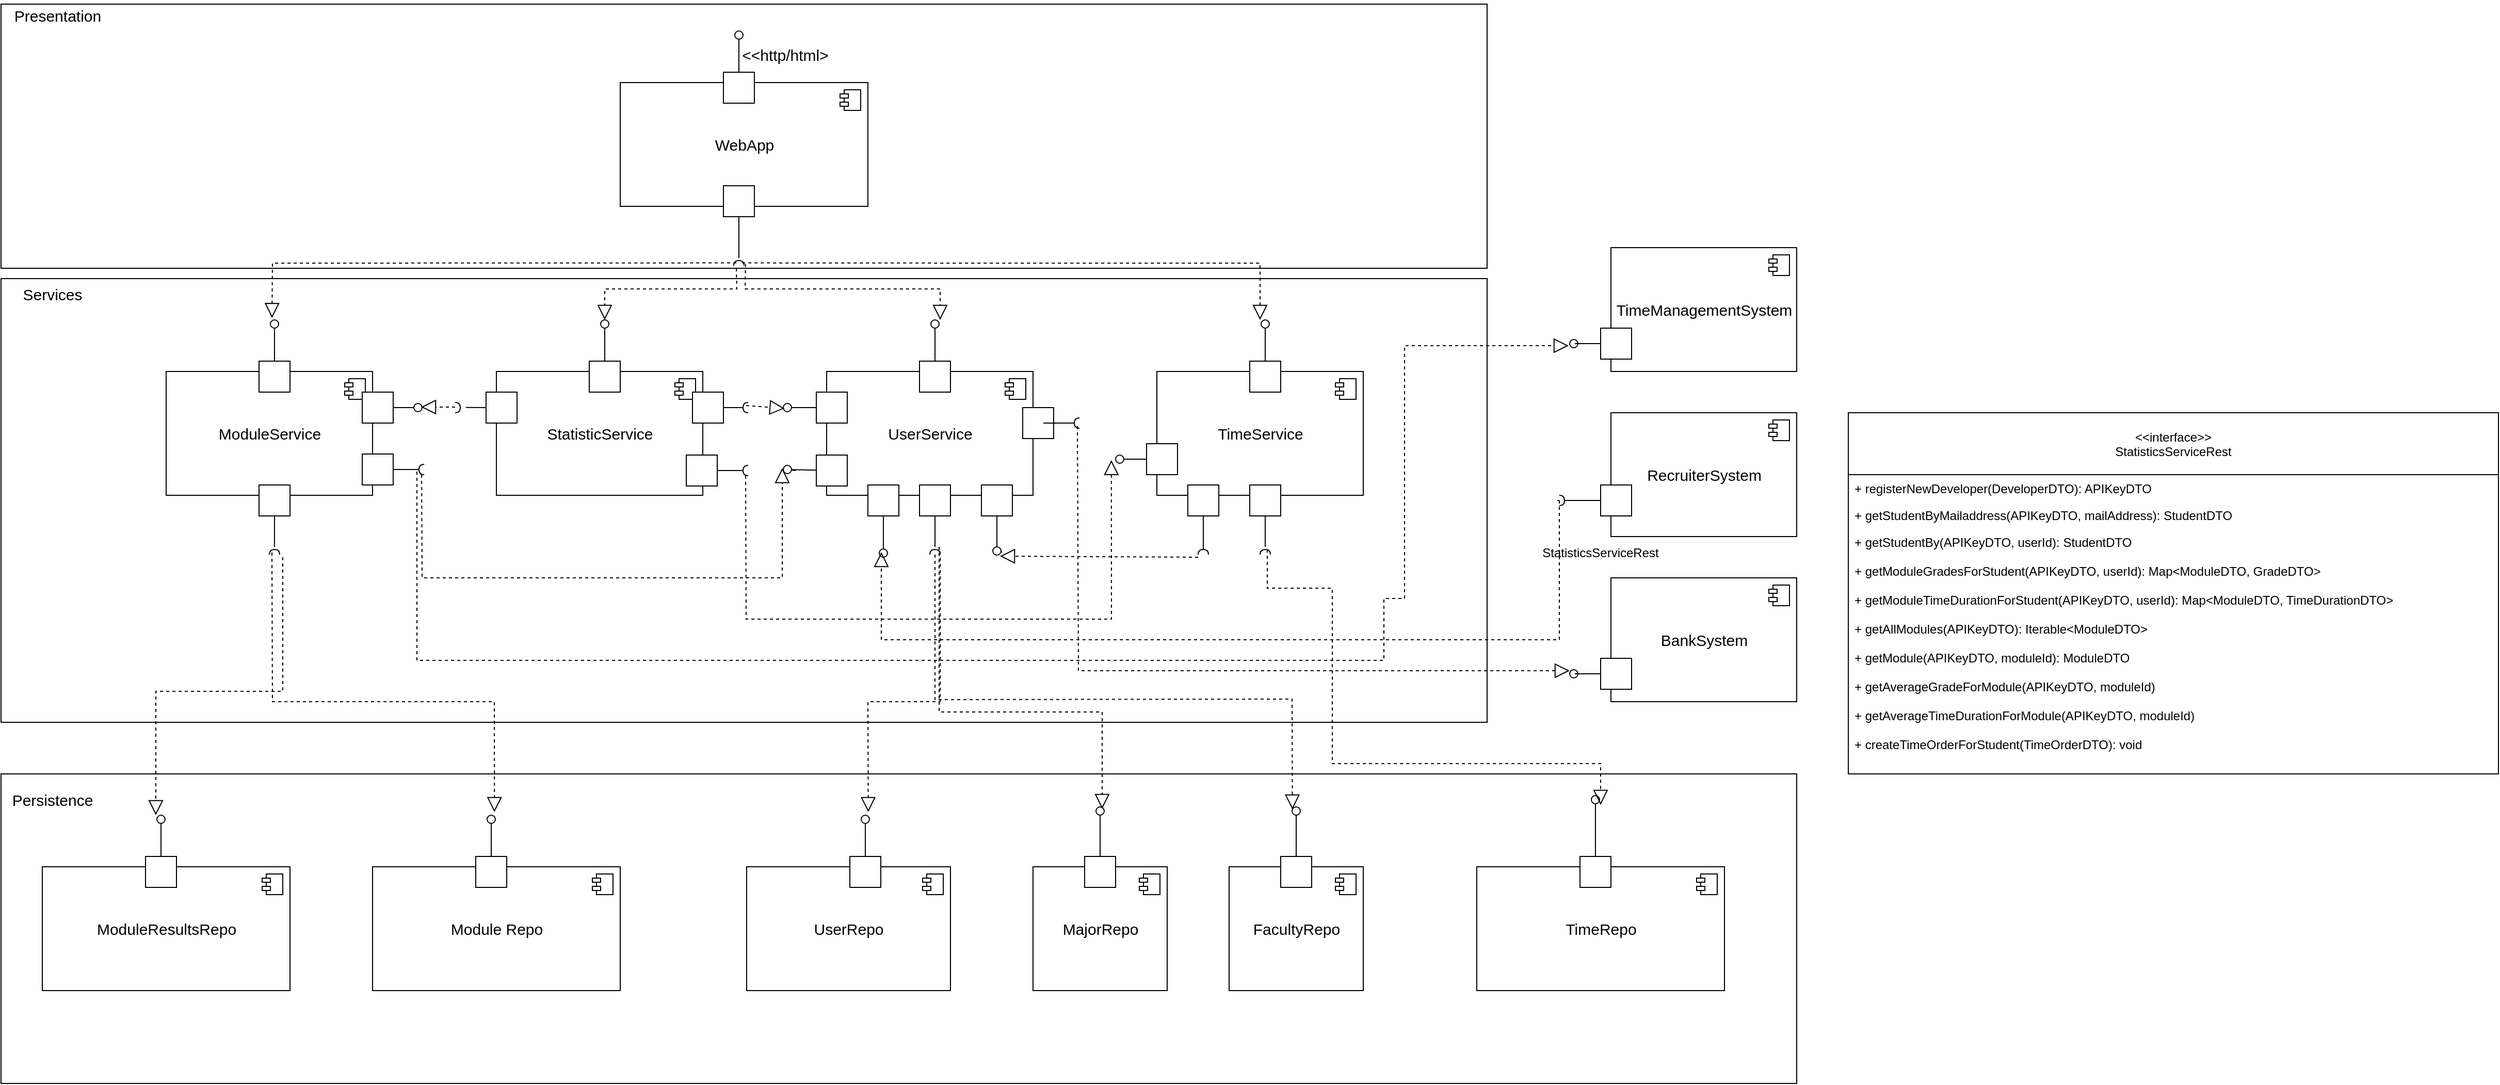<mxfile version="15.8.6" type="device"><diagram name="Page-1" id="5f0bae14-7c28-e335-631c-24af17079c00"><mxGraphModel dx="3162" dy="1159" grid="1" gridSize="10" guides="1" tooltips="1" connect="1" arrows="1" fold="1" page="1" pageScale="1" pageWidth="1100" pageHeight="850" background="none" math="0" shadow="0"><root><mxCell id="0"/><mxCell id="1" parent="0"/><mxCell id="wVrHgyOyHfbjA0cO8fQJ-8" value="" style="rounded=0;whiteSpace=wrap;html=1;" parent="1" vertex="1"><mxGeometry x="-240" y="750" width="1740" height="300" as="geometry"/></mxCell><mxCell id="gnMv4Gwzmjv6AryYcvap-206" value="" style="rounded=0;whiteSpace=wrap;html=1;fontSize=15;" parent="1" vertex="1"><mxGeometry x="-240" y="4" width="1440" height="256" as="geometry"/></mxCell><mxCell id="gnMv4Gwzmjv6AryYcvap-204" value="" style="rounded=0;whiteSpace=wrap;html=1;fontSize=15;" parent="1" vertex="1"><mxGeometry x="-240" y="270" width="1440" height="430" as="geometry"/></mxCell><mxCell id="gnMv4Gwzmjv6AryYcvap-13" value="&lt;font style=&quot;font-size: 15px&quot;&gt;WebApp&lt;/font&gt;" style="html=1;dropTarget=0;" parent="1" vertex="1"><mxGeometry x="360" y="80" width="240" height="120" as="geometry"/></mxCell><mxCell id="gnMv4Gwzmjv6AryYcvap-14" value="" style="shape=module;jettyWidth=8;jettyHeight=4;" parent="gnMv4Gwzmjv6AryYcvap-13" vertex="1"><mxGeometry x="1" width="20" height="20" relative="1" as="geometry"><mxPoint x="-27" y="7" as="offset"/></mxGeometry></mxCell><mxCell id="gnMv4Gwzmjv6AryYcvap-15" value="" style="html=1;rounded=0;fontSize=15;" parent="1" vertex="1"><mxGeometry x="460" y="70" width="30" height="30" as="geometry"/></mxCell><mxCell id="gnMv4Gwzmjv6AryYcvap-16" value="" style="endArrow=none;html=1;rounded=0;align=center;verticalAlign=top;endFill=0;labelBackgroundColor=none;endSize=2;fontSize=15;" parent="1" source="gnMv4Gwzmjv6AryYcvap-15" target="gnMv4Gwzmjv6AryYcvap-17" edge="1"><mxGeometry relative="1" as="geometry"/></mxCell><mxCell id="gnMv4Gwzmjv6AryYcvap-17" value="" style="ellipse;html=1;fontSize=11;align=center;fillColor=none;points=[];aspect=fixed;resizable=0;verticalAlign=bottom;labelPosition=center;verticalLabelPosition=top;flipH=1;" parent="1" vertex="1"><mxGeometry x="471" y="30" width="8" height="8" as="geometry"/></mxCell><mxCell id="gnMv4Gwzmjv6AryYcvap-18" value="" style="html=1;rounded=0;fontSize=15;" parent="1" vertex="1"><mxGeometry x="460" y="180" width="30" height="30" as="geometry"/></mxCell><mxCell id="gnMv4Gwzmjv6AryYcvap-19" value="" style="endArrow=none;html=1;rounded=0;align=center;verticalAlign=top;endFill=0;labelBackgroundColor=none;endSize=2;fontSize=15;" parent="1" source="gnMv4Gwzmjv6AryYcvap-18" edge="1"><mxGeometry relative="1" as="geometry"><mxPoint x="475" y="250" as="targetPoint"/></mxGeometry></mxCell><mxCell id="gnMv4Gwzmjv6AryYcvap-20" value="" style="shape=requiredInterface;html=1;fontSize=11;align=center;fillColor=none;points=[];aspect=fixed;resizable=0;verticalAlign=bottom;labelPosition=center;verticalLabelPosition=top;flipH=1;rotation=90;" parent="1" vertex="1"><mxGeometry x="472.5" y="250" width="5" height="10" as="geometry"/></mxCell><mxCell id="gnMv4Gwzmjv6AryYcvap-21" value="&amp;lt;&amp;lt;http/html&amp;gt;" style="text;html=1;strokeColor=none;fillColor=none;align=center;verticalAlign=middle;whiteSpace=wrap;rounded=0;fontSize=15;" parent="1" vertex="1"><mxGeometry x="490" y="38" width="60" height="30" as="geometry"/></mxCell><mxCell id="gnMv4Gwzmjv6AryYcvap-22" value="ModuleService" style="html=1;dropTarget=0;fontSize=15;" parent="1" vertex="1"><mxGeometry x="-80" y="360" width="200" height="120" as="geometry"/></mxCell><mxCell id="gnMv4Gwzmjv6AryYcvap-23" value="" style="shape=module;jettyWidth=8;jettyHeight=4;fontSize=15;" parent="gnMv4Gwzmjv6AryYcvap-22" vertex="1"><mxGeometry x="1" width="20" height="20" relative="1" as="geometry"><mxPoint x="-27" y="7" as="offset"/></mxGeometry></mxCell><mxCell id="gnMv4Gwzmjv6AryYcvap-30" value="" style="html=1;rounded=0;fontSize=15;" parent="1" vertex="1"><mxGeometry x="10" y="350" width="30" height="30" as="geometry"/></mxCell><mxCell id="gnMv4Gwzmjv6AryYcvap-31" value="" style="endArrow=none;html=1;rounded=0;align=center;verticalAlign=top;endFill=0;labelBackgroundColor=none;endSize=2;fontSize=15;startArrow=none;" parent="1" source="gnMv4Gwzmjv6AryYcvap-32" edge="1"><mxGeometry relative="1" as="geometry"><mxPoint x="25" y="320" as="targetPoint"/></mxGeometry></mxCell><mxCell id="gnMv4Gwzmjv6AryYcvap-32" value="" style="ellipse;html=1;fontSize=11;align=center;fillColor=none;points=[];aspect=fixed;resizable=0;verticalAlign=bottom;labelPosition=center;verticalLabelPosition=top;flipH=1;" parent="1" vertex="1"><mxGeometry x="21" y="310" width="8" height="8" as="geometry"/></mxCell><mxCell id="gnMv4Gwzmjv6AryYcvap-33" value="" style="endArrow=none;html=1;rounded=0;align=center;verticalAlign=top;endFill=0;labelBackgroundColor=none;endSize=2;fontSize=15;" parent="1" source="gnMv4Gwzmjv6AryYcvap-30" target="gnMv4Gwzmjv6AryYcvap-32" edge="1"><mxGeometry relative="1" as="geometry"><mxPoint x="25" y="350" as="sourcePoint"/><mxPoint x="25" y="320" as="targetPoint"/></mxGeometry></mxCell><mxCell id="gnMv4Gwzmjv6AryYcvap-34" value="" style="html=1;rounded=0;fontSize=15;" parent="1" vertex="1"><mxGeometry x="10" y="470" width="30" height="30" as="geometry"/></mxCell><mxCell id="gnMv4Gwzmjv6AryYcvap-35" value="" style="endArrow=none;html=1;rounded=0;align=center;verticalAlign=top;endFill=0;labelBackgroundColor=none;endSize=2;fontSize=15;" parent="1" source="gnMv4Gwzmjv6AryYcvap-34" edge="1"><mxGeometry relative="1" as="geometry"><mxPoint x="25" y="530" as="targetPoint"/></mxGeometry></mxCell><mxCell id="gnMv4Gwzmjv6AryYcvap-36" value="" style="shape=requiredInterface;html=1;fontSize=11;align=center;fillColor=none;points=[];aspect=fixed;resizable=0;verticalAlign=bottom;labelPosition=center;verticalLabelPosition=top;flipH=1;rotation=90;" parent="1" vertex="1"><mxGeometry x="22.5" y="530" width="5" height="10" as="geometry"/></mxCell><mxCell id="gnMv4Gwzmjv6AryYcvap-37" value="StatisticService" style="html=1;dropTarget=0;fontSize=15;" parent="1" vertex="1"><mxGeometry x="240" y="360" width="200" height="120" as="geometry"/></mxCell><mxCell id="gnMv4Gwzmjv6AryYcvap-38" value="" style="shape=module;jettyWidth=8;jettyHeight=4;fontSize=15;" parent="gnMv4Gwzmjv6AryYcvap-37" vertex="1"><mxGeometry x="1" width="20" height="20" relative="1" as="geometry"><mxPoint x="-27" y="7" as="offset"/></mxGeometry></mxCell><mxCell id="gnMv4Gwzmjv6AryYcvap-39" value="" style="html=1;rounded=0;fontSize=15;" parent="1" vertex="1"><mxGeometry x="330" y="350" width="30" height="30" as="geometry"/></mxCell><mxCell id="gnMv4Gwzmjv6AryYcvap-40" value="" style="endArrow=none;html=1;rounded=0;align=center;verticalAlign=top;endFill=0;labelBackgroundColor=none;endSize=2;fontSize=15;startArrow=none;" parent="1" source="gnMv4Gwzmjv6AryYcvap-41" edge="1"><mxGeometry relative="1" as="geometry"><mxPoint x="345" y="320" as="targetPoint"/></mxGeometry></mxCell><mxCell id="gnMv4Gwzmjv6AryYcvap-41" value="" style="ellipse;html=1;fontSize=11;align=center;fillColor=none;points=[];aspect=fixed;resizable=0;verticalAlign=bottom;labelPosition=center;verticalLabelPosition=top;flipH=1;" parent="1" vertex="1"><mxGeometry x="341" y="310" width="8" height="8" as="geometry"/></mxCell><mxCell id="gnMv4Gwzmjv6AryYcvap-42" value="" style="endArrow=none;html=1;rounded=0;align=center;verticalAlign=top;endFill=0;labelBackgroundColor=none;endSize=2;fontSize=15;" parent="1" source="gnMv4Gwzmjv6AryYcvap-39" target="gnMv4Gwzmjv6AryYcvap-41" edge="1"><mxGeometry relative="1" as="geometry"><mxPoint x="345" y="350" as="sourcePoint"/><mxPoint x="345" y="320" as="targetPoint"/></mxGeometry></mxCell><mxCell id="gnMv4Gwzmjv6AryYcvap-46" value="UserService" style="html=1;dropTarget=0;fontSize=15;" parent="1" vertex="1"><mxGeometry x="560" y="360" width="200" height="120" as="geometry"/></mxCell><mxCell id="gnMv4Gwzmjv6AryYcvap-47" value="" style="shape=module;jettyWidth=8;jettyHeight=4;fontSize=15;" parent="gnMv4Gwzmjv6AryYcvap-46" vertex="1"><mxGeometry x="1" width="20" height="20" relative="1" as="geometry"><mxPoint x="-27" y="7" as="offset"/></mxGeometry></mxCell><mxCell id="gnMv4Gwzmjv6AryYcvap-48" value="" style="html=1;rounded=0;fontSize=15;" parent="1" vertex="1"><mxGeometry x="650" y="350" width="30" height="30" as="geometry"/></mxCell><mxCell id="gnMv4Gwzmjv6AryYcvap-49" value="" style="endArrow=none;html=1;rounded=0;align=center;verticalAlign=top;endFill=0;labelBackgroundColor=none;endSize=2;fontSize=15;startArrow=none;" parent="1" source="gnMv4Gwzmjv6AryYcvap-50" edge="1"><mxGeometry relative="1" as="geometry"><mxPoint x="665" y="320" as="targetPoint"/></mxGeometry></mxCell><mxCell id="gnMv4Gwzmjv6AryYcvap-50" value="" style="ellipse;html=1;fontSize=11;align=center;fillColor=none;points=[];aspect=fixed;resizable=0;verticalAlign=bottom;labelPosition=center;verticalLabelPosition=top;flipH=1;" parent="1" vertex="1"><mxGeometry x="661" y="310" width="8" height="8" as="geometry"/></mxCell><mxCell id="gnMv4Gwzmjv6AryYcvap-51" value="" style="endArrow=none;html=1;rounded=0;align=center;verticalAlign=top;endFill=0;labelBackgroundColor=none;endSize=2;fontSize=15;" parent="1" source="gnMv4Gwzmjv6AryYcvap-48" target="gnMv4Gwzmjv6AryYcvap-50" edge="1"><mxGeometry relative="1" as="geometry"><mxPoint x="665" y="350" as="sourcePoint"/><mxPoint x="665" y="320" as="targetPoint"/></mxGeometry></mxCell><mxCell id="gnMv4Gwzmjv6AryYcvap-52" value="" style="html=1;rounded=0;fontSize=15;" parent="1" vertex="1"><mxGeometry x="650" y="470" width="30" height="30" as="geometry"/></mxCell><mxCell id="gnMv4Gwzmjv6AryYcvap-53" value="" style="endArrow=none;html=1;rounded=0;align=center;verticalAlign=top;endFill=0;labelBackgroundColor=none;endSize=2;fontSize=15;" parent="1" source="gnMv4Gwzmjv6AryYcvap-52" edge="1"><mxGeometry relative="1" as="geometry"><mxPoint x="665" y="530" as="targetPoint"/></mxGeometry></mxCell><mxCell id="gnMv4Gwzmjv6AryYcvap-54" value="" style="shape=requiredInterface;html=1;fontSize=11;align=center;fillColor=none;points=[];aspect=fixed;resizable=0;verticalAlign=bottom;labelPosition=center;verticalLabelPosition=top;flipH=1;rotation=90;" parent="1" vertex="1"><mxGeometry x="662.5" y="530" width="5" height="10" as="geometry"/></mxCell><mxCell id="gnMv4Gwzmjv6AryYcvap-55" value="TimeService" style="html=1;dropTarget=0;fontSize=15;" parent="1" vertex="1"><mxGeometry x="880" y="360" width="200" height="120" as="geometry"/></mxCell><mxCell id="gnMv4Gwzmjv6AryYcvap-56" value="" style="shape=module;jettyWidth=8;jettyHeight=4;fontSize=15;" parent="gnMv4Gwzmjv6AryYcvap-55" vertex="1"><mxGeometry x="1" width="20" height="20" relative="1" as="geometry"><mxPoint x="-27" y="7" as="offset"/></mxGeometry></mxCell><mxCell id="gnMv4Gwzmjv6AryYcvap-57" value="" style="html=1;rounded=0;fontSize=15;" parent="1" vertex="1"><mxGeometry x="970" y="350" width="30" height="30" as="geometry"/></mxCell><mxCell id="gnMv4Gwzmjv6AryYcvap-58" value="" style="endArrow=none;html=1;rounded=0;align=center;verticalAlign=top;endFill=0;labelBackgroundColor=none;endSize=2;fontSize=15;startArrow=none;" parent="1" source="gnMv4Gwzmjv6AryYcvap-59" edge="1"><mxGeometry relative="1" as="geometry"><mxPoint x="985" y="320" as="targetPoint"/></mxGeometry></mxCell><mxCell id="gnMv4Gwzmjv6AryYcvap-59" value="" style="ellipse;html=1;fontSize=11;align=center;fillColor=none;points=[];aspect=fixed;resizable=0;verticalAlign=bottom;labelPosition=center;verticalLabelPosition=top;flipH=1;" parent="1" vertex="1"><mxGeometry x="981" y="310" width="8" height="8" as="geometry"/></mxCell><mxCell id="gnMv4Gwzmjv6AryYcvap-60" value="" style="endArrow=none;html=1;rounded=0;align=center;verticalAlign=top;endFill=0;labelBackgroundColor=none;endSize=2;fontSize=15;" parent="1" source="gnMv4Gwzmjv6AryYcvap-57" target="gnMv4Gwzmjv6AryYcvap-59" edge="1"><mxGeometry relative="1" as="geometry"><mxPoint x="985" y="350" as="sourcePoint"/><mxPoint x="985" y="320" as="targetPoint"/></mxGeometry></mxCell><mxCell id="gnMv4Gwzmjv6AryYcvap-61" value="" style="html=1;rounded=0;fontSize=15;" parent="1" vertex="1"><mxGeometry x="970" y="470" width="30" height="30" as="geometry"/></mxCell><mxCell id="gnMv4Gwzmjv6AryYcvap-62" value="" style="endArrow=none;html=1;rounded=0;align=center;verticalAlign=top;endFill=0;labelBackgroundColor=none;endSize=2;fontSize=15;" parent="1" source="gnMv4Gwzmjv6AryYcvap-61" edge="1"><mxGeometry relative="1" as="geometry"><mxPoint x="985" y="530" as="targetPoint"/></mxGeometry></mxCell><mxCell id="gnMv4Gwzmjv6AryYcvap-63" value="" style="shape=requiredInterface;html=1;fontSize=11;align=center;fillColor=none;points=[];aspect=fixed;resizable=0;verticalAlign=bottom;labelPosition=center;verticalLabelPosition=top;flipH=1;rotation=90;" parent="1" vertex="1"><mxGeometry x="982.5" y="530" width="5" height="10" as="geometry"/></mxCell><mxCell id="gnMv4Gwzmjv6AryYcvap-64" value="" style="html=1;rounded=0;fontSize=15;" parent="1" vertex="1"><mxGeometry x="110" y="380" width="30" height="30" as="geometry"/></mxCell><mxCell id="gnMv4Gwzmjv6AryYcvap-65" value="" style="endArrow=none;html=1;rounded=0;align=center;verticalAlign=top;endFill=0;labelBackgroundColor=none;endSize=2;fontSize=15;startArrow=none;" parent="1" source="gnMv4Gwzmjv6AryYcvap-91" edge="1"><mxGeometry relative="1" as="geometry"><mxPoint x="160" y="395.933" as="targetPoint"/></mxGeometry></mxCell><mxCell id="gnMv4Gwzmjv6AryYcvap-70" value="" style="html=1;rounded=0;fontSize=15;" parent="1" vertex="1"><mxGeometry x="230" y="380" width="30" height="30" as="geometry"/></mxCell><mxCell id="gnMv4Gwzmjv6AryYcvap-71" value="" style="endArrow=none;html=1;rounded=0;align=center;verticalAlign=top;endFill=0;labelBackgroundColor=none;endSize=2;fontSize=15;entryX=-0.293;entryY=0.613;entryDx=0;entryDy=0;entryPerimeter=0;" parent="1" source="gnMv4Gwzmjv6AryYcvap-70" edge="1"><mxGeometry relative="1" as="geometry"><mxPoint x="210.344" y="394.904" as="targetPoint"/></mxGeometry></mxCell><mxCell id="gnMv4Gwzmjv6AryYcvap-78" value="" style="html=1;rounded=0;fontSize=15;" parent="1" vertex="1"><mxGeometry x="550" y="380" width="30" height="30" as="geometry"/></mxCell><mxCell id="gnMv4Gwzmjv6AryYcvap-79" value="" style="endArrow=none;html=1;rounded=0;align=center;verticalAlign=top;endFill=0;labelBackgroundColor=none;endSize=2;fontSize=15;exitX=0;exitY=0.5;exitDx=0;exitDy=0;" parent="1" source="gnMv4Gwzmjv6AryYcvap-78" target="gnMv4Gwzmjv6AryYcvap-80" edge="1"><mxGeometry relative="1" as="geometry"><mxPoint x="540" y="396" as="sourcePoint"/></mxGeometry></mxCell><mxCell id="gnMv4Gwzmjv6AryYcvap-80" value="" style="ellipse;html=1;fontSize=11;align=center;fillColor=none;points=[];aspect=fixed;resizable=0;verticalAlign=bottom;labelPosition=center;verticalLabelPosition=top;flipH=1;" parent="1" vertex="1"><mxGeometry x="518" y="391" width="8" height="8" as="geometry"/></mxCell><mxCell id="gnMv4Gwzmjv6AryYcvap-92" value="" style="shape=requiredInterface;html=1;fontSize=11;align=center;fillColor=none;points=[];aspect=fixed;resizable=0;verticalAlign=bottom;labelPosition=center;verticalLabelPosition=top;flipH=1;rotation=-180;" parent="1" vertex="1"><mxGeometry x="200" y="390" width="5" height="10" as="geometry"/></mxCell><mxCell id="gnMv4Gwzmjv6AryYcvap-91" value="" style="ellipse;html=1;fontSize=11;align=center;fillColor=none;points=[];aspect=fixed;resizable=0;verticalAlign=bottom;labelPosition=center;verticalLabelPosition=top;flipH=1;" parent="1" vertex="1"><mxGeometry x="160" y="391" width="8" height="8" as="geometry"/></mxCell><mxCell id="gnMv4Gwzmjv6AryYcvap-94" value="" style="endArrow=none;html=1;rounded=0;align=center;verticalAlign=top;endFill=0;labelBackgroundColor=none;endSize=2;fontSize=15;" parent="1" source="gnMv4Gwzmjv6AryYcvap-64" target="gnMv4Gwzmjv6AryYcvap-91" edge="1"><mxGeometry relative="1" as="geometry"><mxPoint x="140" y="395.4" as="sourcePoint"/><mxPoint x="160" y="395.933" as="targetPoint"/></mxGeometry></mxCell><mxCell id="gnMv4Gwzmjv6AryYcvap-95" value="" style="html=1;rounded=0;fontSize=15;" parent="1" vertex="1"><mxGeometry x="430" y="380" width="30" height="30" as="geometry"/></mxCell><mxCell id="gnMv4Gwzmjv6AryYcvap-96" value="" style="endArrow=none;html=1;rounded=0;align=center;verticalAlign=top;endFill=0;labelBackgroundColor=none;endSize=2;fontSize=15;" parent="1" source="gnMv4Gwzmjv6AryYcvap-95" target="gnMv4Gwzmjv6AryYcvap-97" edge="1"><mxGeometry relative="1" as="geometry"/></mxCell><mxCell id="gnMv4Gwzmjv6AryYcvap-97" value="" style="shape=requiredInterface;html=1;fontSize=11;align=center;fillColor=none;points=[];aspect=fixed;resizable=0;verticalAlign=bottom;labelPosition=center;verticalLabelPosition=top;flipH=1;" parent="1" vertex="1"><mxGeometry x="479" y="390" width="5" height="10" as="geometry"/></mxCell><mxCell id="gnMv4Gwzmjv6AryYcvap-99" value="" style="html=1;rounded=0;fontSize=15;" parent="1" vertex="1"><mxGeometry x="870" y="430" width="30" height="30" as="geometry"/></mxCell><mxCell id="gnMv4Gwzmjv6AryYcvap-100" value="" style="endArrow=none;html=1;rounded=0;align=center;verticalAlign=top;endFill=0;labelBackgroundColor=none;endSize=2;fontSize=15;" parent="1" source="gnMv4Gwzmjv6AryYcvap-99" target="gnMv4Gwzmjv6AryYcvap-101" edge="1"><mxGeometry relative="1" as="geometry"/></mxCell><mxCell id="gnMv4Gwzmjv6AryYcvap-101" value="" style="ellipse;html=1;fontSize=11;align=center;fillColor=none;points=[];aspect=fixed;resizable=0;verticalAlign=bottom;labelPosition=center;verticalLabelPosition=top;flipH=1;" parent="1" vertex="1"><mxGeometry x="840" y="441" width="8" height="8" as="geometry"/></mxCell><mxCell id="gnMv4Gwzmjv6AryYcvap-102" value="" style="html=1;rounded=0;fontSize=15;" parent="1" vertex="1"><mxGeometry x="424" y="441" width="30" height="30" as="geometry"/></mxCell><mxCell id="gnMv4Gwzmjv6AryYcvap-103" value="" style="endArrow=none;html=1;rounded=0;align=center;verticalAlign=top;endFill=0;labelBackgroundColor=none;endSize=2;fontSize=15;" parent="1" source="gnMv4Gwzmjv6AryYcvap-102" target="gnMv4Gwzmjv6AryYcvap-104" edge="1"><mxGeometry relative="1" as="geometry"/></mxCell><mxCell id="gnMv4Gwzmjv6AryYcvap-104" value="" style="shape=requiredInterface;html=1;fontSize=11;align=center;fillColor=none;points=[];aspect=fixed;resizable=0;verticalAlign=bottom;labelPosition=center;verticalLabelPosition=top;flipH=1;" parent="1" vertex="1"><mxGeometry x="479" y="451" width="5" height="10" as="geometry"/></mxCell><mxCell id="gnMv4Gwzmjv6AryYcvap-105" value="" style="endArrow=block;dashed=1;endFill=0;endSize=12;html=1;rounded=0;exitX=0.542;exitY=0.744;exitDx=0;exitDy=0;exitPerimeter=0;entryX=0.805;entryY=-0.234;entryDx=0;entryDy=0;entryPerimeter=0;" parent="1" source="gnMv4Gwzmjv6AryYcvap-20" target="gnMv4Gwzmjv6AryYcvap-32" edge="1"><mxGeometry width="160" relative="1" as="geometry"><mxPoint x="297" y="148" as="sourcePoint"/><mxPoint x="20" y="260" as="targetPoint"/><Array as="points"><mxPoint x="23" y="255"/></Array></mxGeometry></mxCell><mxCell id="gnMv4Gwzmjv6AryYcvap-106" value="" style="endArrow=block;dashed=1;endFill=0;endSize=12;html=1;rounded=0;entryX=0.5;entryY=0;entryDx=0;entryDy=0;entryPerimeter=0;" parent="1" target="gnMv4Gwzmjv6AryYcvap-41" edge="1"><mxGeometry width="160" relative="1" as="geometry"><mxPoint x="472.5" y="260" as="sourcePoint"/><mxPoint x="342.5" y="300" as="targetPoint"/><Array as="points"><mxPoint x="473" y="280"/><mxPoint x="410" y="280"/><mxPoint x="345" y="280"/></Array></mxGeometry></mxCell><mxCell id="gnMv4Gwzmjv6AryYcvap-107" value="" style="endArrow=block;dashed=1;endFill=0;endSize=12;html=1;rounded=0;exitX=0.319;exitY=-0.145;exitDx=0;exitDy=0;exitPerimeter=0;" parent="1" source="gnMv4Gwzmjv6AryYcvap-20" edge="1"><mxGeometry width="160" relative="1" as="geometry"><mxPoint x="480" y="280" as="sourcePoint"/><mxPoint x="670" y="310" as="targetPoint"/><Array as="points"><mxPoint x="481" y="280"/><mxPoint x="510" y="280"/><mxPoint x="590" y="280"/><mxPoint x="670" y="280"/></Array></mxGeometry></mxCell><mxCell id="gnMv4Gwzmjv6AryYcvap-108" value="" style="endArrow=block;dashed=1;endFill=0;endSize=12;html=1;rounded=0;exitX=0.542;exitY=0.188;exitDx=0;exitDy=0;exitPerimeter=0;" parent="1" source="gnMv4Gwzmjv6AryYcvap-20" edge="1"><mxGeometry width="160" relative="1" as="geometry"><mxPoint x="327" y="178" as="sourcePoint"/><mxPoint x="980" y="310" as="targetPoint"/><Array as="points"><mxPoint x="740" y="255"/><mxPoint x="980" y="255"/></Array></mxGeometry></mxCell><mxCell id="gnMv4Gwzmjv6AryYcvap-109" value="" style="endArrow=block;dashed=1;endFill=0;endSize=12;html=1;rounded=0;" parent="1" edge="1"><mxGeometry width="160" relative="1" as="geometry"><mxPoint x="200" y="394.5" as="sourcePoint"/><mxPoint x="167" y="394.5" as="targetPoint"/></mxGeometry></mxCell><mxCell id="gnMv4Gwzmjv6AryYcvap-110" value="" style="endArrow=block;dashed=1;endFill=0;endSize=12;html=1;rounded=0;entryX=0.846;entryY=0.613;entryDx=0;entryDy=0;entryPerimeter=0;" parent="1" target="gnMv4Gwzmjv6AryYcvap-80" edge="1"><mxGeometry width="160" relative="1" as="geometry"><mxPoint x="482" y="393" as="sourcePoint"/><mxPoint x="181.998" y="284" as="targetPoint"/></mxGeometry></mxCell><mxCell id="gnMv4Gwzmjv6AryYcvap-111" value="" style="endArrow=block;dashed=1;endFill=0;endSize=12;html=1;rounded=0;entryX=1.513;entryY=0.613;entryDx=0;entryDy=0;entryPerimeter=0;" parent="1" source="gnMv4Gwzmjv6AryYcvap-104" target="gnMv4Gwzmjv6AryYcvap-101" edge="1"><mxGeometry width="160" relative="1" as="geometry"><mxPoint x="357" y="208" as="sourcePoint"/><mxPoint x="191.998" y="294" as="targetPoint"/><Array as="points"><mxPoint x="482" y="600"/><mxPoint x="836" y="600"/></Array></mxGeometry></mxCell><mxCell id="gnMv4Gwzmjv6AryYcvap-112" value="" style="html=1;rounded=0;fontSize=15;" parent="1" vertex="1"><mxGeometry x="910" y="470" width="30" height="30" as="geometry"/></mxCell><mxCell id="gnMv4Gwzmjv6AryYcvap-113" value="" style="endArrow=none;html=1;rounded=0;align=center;verticalAlign=top;endFill=0;labelBackgroundColor=none;endSize=2;fontSize=15;startArrow=none;" parent="1" source="mLRnBLy8HA9sqgfixs49-3" edge="1"><mxGeometry relative="1" as="geometry"><mxPoint x="925" y="530" as="targetPoint"/></mxGeometry></mxCell><mxCell id="gnMv4Gwzmjv6AryYcvap-119" value="" style="html=1;rounded=0;fontSize=15;" parent="1" vertex="1"><mxGeometry x="710" y="470" width="30" height="30" as="geometry"/></mxCell><mxCell id="gnMv4Gwzmjv6AryYcvap-120" value="" style="endArrow=none;html=1;rounded=0;align=center;verticalAlign=top;endFill=0;labelBackgroundColor=none;endSize=2;fontSize=15;" parent="1" source="gnMv4Gwzmjv6AryYcvap-119" edge="1"><mxGeometry relative="1" as="geometry"><mxPoint x="725" y="530" as="targetPoint"/></mxGeometry></mxCell><mxCell id="gnMv4Gwzmjv6AryYcvap-122" value="" style="endArrow=block;dashed=1;endFill=0;endSize=12;html=1;rounded=0;startArrow=none;entryX=0.125;entryY=1.125;entryDx=0;entryDy=0;entryPerimeter=0;" parent="1" target="mLRnBLy8HA9sqgfixs49-6" edge="1"><mxGeometry width="160" relative="1" as="geometry"><mxPoint x="920" y="540" as="sourcePoint"/><mxPoint x="770" y="600" as="targetPoint"/></mxGeometry></mxCell><mxCell id="gnMv4Gwzmjv6AryYcvap-123" value="" style="html=1;rounded=0;fontSize=15;" parent="1" vertex="1"><mxGeometry x="550" y="441" width="30" height="30" as="geometry"/></mxCell><mxCell id="gnMv4Gwzmjv6AryYcvap-124" value="" style="endArrow=none;html=1;rounded=0;align=center;verticalAlign=top;endFill=0;labelBackgroundColor=none;endSize=2;fontSize=15;startArrow=none;" parent="1" source="gnMv4Gwzmjv6AryYcvap-125" edge="1"><mxGeometry relative="1" as="geometry"><mxPoint x="530" y="456" as="targetPoint"/></mxGeometry></mxCell><mxCell id="gnMv4Gwzmjv6AryYcvap-125" value="" style="ellipse;html=1;fontSize=11;align=center;fillColor=none;points=[];aspect=fixed;resizable=0;verticalAlign=bottom;labelPosition=center;verticalLabelPosition=top;flipH=1;" parent="1" vertex="1"><mxGeometry x="518" y="451" width="8" height="8" as="geometry"/></mxCell><mxCell id="gnMv4Gwzmjv6AryYcvap-126" value="" style="endArrow=none;html=1;rounded=0;align=center;verticalAlign=top;endFill=0;labelBackgroundColor=none;endSize=2;fontSize=15;" parent="1" source="gnMv4Gwzmjv6AryYcvap-123" target="gnMv4Gwzmjv6AryYcvap-125" edge="1"><mxGeometry relative="1" as="geometry"><mxPoint x="550" y="456" as="sourcePoint"/><mxPoint x="530" y="456" as="targetPoint"/></mxGeometry></mxCell><mxCell id="gnMv4Gwzmjv6AryYcvap-127" value="" style="html=1;rounded=0;fontSize=15;" parent="1" vertex="1"><mxGeometry x="110" y="440" width="30" height="30" as="geometry"/></mxCell><mxCell id="gnMv4Gwzmjv6AryYcvap-128" value="" style="endArrow=none;html=1;rounded=0;align=center;verticalAlign=top;endFill=0;labelBackgroundColor=none;endSize=2;fontSize=15;" parent="1" source="gnMv4Gwzmjv6AryYcvap-127" target="gnMv4Gwzmjv6AryYcvap-129" edge="1"><mxGeometry relative="1" as="geometry"/></mxCell><mxCell id="gnMv4Gwzmjv6AryYcvap-129" value="" style="shape=requiredInterface;html=1;fontSize=11;align=center;fillColor=none;points=[];aspect=fixed;resizable=0;verticalAlign=bottom;labelPosition=center;verticalLabelPosition=top;flipH=1;" parent="1" vertex="1"><mxGeometry x="165" y="450" width="5" height="10" as="geometry"/></mxCell><mxCell id="gnMv4Gwzmjv6AryYcvap-130" value="" style="endArrow=block;dashed=1;endFill=0;endSize=12;html=1;rounded=0;entryX=1.124;entryY=0.335;entryDx=0;entryDy=0;entryPerimeter=0;" parent="1" source="gnMv4Gwzmjv6AryYcvap-129" target="gnMv4Gwzmjv6AryYcvap-125" edge="1"><mxGeometry width="160" relative="1" as="geometry"><mxPoint x="387" y="238" as="sourcePoint"/><mxPoint x="221.998" y="324" as="targetPoint"/><Array as="points"><mxPoint x="168" y="560"/><mxPoint x="517" y="560"/></Array></mxGeometry></mxCell><mxCell id="gnMv4Gwzmjv6AryYcvap-131" value="TimeManagementSystem" style="html=1;dropTarget=0;fontSize=15;" parent="1" vertex="1"><mxGeometry x="1320" y="240" width="180" height="120" as="geometry"/></mxCell><mxCell id="gnMv4Gwzmjv6AryYcvap-132" value="" style="shape=module;jettyWidth=8;jettyHeight=4;fontSize=15;" parent="gnMv4Gwzmjv6AryYcvap-131" vertex="1"><mxGeometry x="1" width="20" height="20" relative="1" as="geometry"><mxPoint x="-27" y="7" as="offset"/></mxGeometry></mxCell><mxCell id="gnMv4Gwzmjv6AryYcvap-133" value="RecruiterSystem" style="html=1;dropTarget=0;fontSize=15;" parent="1" vertex="1"><mxGeometry x="1320" y="400" width="180" height="120" as="geometry"/></mxCell><mxCell id="gnMv4Gwzmjv6AryYcvap-134" value="" style="shape=module;jettyWidth=8;jettyHeight=4;fontSize=15;" parent="gnMv4Gwzmjv6AryYcvap-133" vertex="1"><mxGeometry x="1" width="20" height="20" relative="1" as="geometry"><mxPoint x="-27" y="7" as="offset"/></mxGeometry></mxCell><mxCell id="gnMv4Gwzmjv6AryYcvap-137" value="" style="html=1;rounded=0;fontSize=15;" parent="1" vertex="1"><mxGeometry x="1310" y="318" width="30" height="30" as="geometry"/></mxCell><mxCell id="gnMv4Gwzmjv6AryYcvap-138" value="" style="endArrow=none;html=1;rounded=0;align=center;verticalAlign=top;endFill=0;labelBackgroundColor=none;endSize=2;fontSize=15;startArrow=none;" parent="1" edge="1"><mxGeometry relative="1" as="geometry"><mxPoint x="1280" y="333" as="targetPoint"/><mxPoint x="1280" y="333" as="sourcePoint"/></mxGeometry></mxCell><mxCell id="gnMv4Gwzmjv6AryYcvap-140" value="" style="endArrow=none;html=1;rounded=0;align=center;verticalAlign=top;endFill=0;labelBackgroundColor=none;endSize=2;fontSize=15;startArrow=none;" parent="1" source="gnMv4Gwzmjv6AryYcvap-114" edge="1"><mxGeometry relative="1" as="geometry"><mxPoint x="1310" y="333" as="sourcePoint"/><mxPoint x="1285" y="333" as="targetPoint"/></mxGeometry></mxCell><mxCell id="gnMv4Gwzmjv6AryYcvap-144" value="BankSystem" style="html=1;dropTarget=0;fontSize=15;" parent="1" vertex="1"><mxGeometry x="1320" y="560" width="180" height="120" as="geometry"/></mxCell><mxCell id="gnMv4Gwzmjv6AryYcvap-145" value="" style="shape=module;jettyWidth=8;jettyHeight=4;fontSize=15;" parent="gnMv4Gwzmjv6AryYcvap-144" vertex="1"><mxGeometry x="1" width="20" height="20" relative="1" as="geometry"><mxPoint x="-27" y="7" as="offset"/></mxGeometry></mxCell><mxCell id="gnMv4Gwzmjv6AryYcvap-146" value="" style="html=1;rounded=0;fontSize=15;" parent="1" vertex="1"><mxGeometry x="1310" y="638" width="30" height="30" as="geometry"/></mxCell><mxCell id="gnMv4Gwzmjv6AryYcvap-150" value="" style="html=1;rounded=0;fontSize=15;" parent="1" vertex="1"><mxGeometry x="1310" y="470" width="30" height="30" as="geometry"/></mxCell><mxCell id="gnMv4Gwzmjv6AryYcvap-151" value="" style="endArrow=none;html=1;rounded=0;align=center;verticalAlign=top;endFill=0;labelBackgroundColor=none;endSize=2;fontSize=15;startArrow=none;" parent="1" edge="1"><mxGeometry relative="1" as="geometry"><mxPoint x="1270" y="485" as="targetPoint"/><mxPoint x="1268" y="485" as="sourcePoint"/></mxGeometry></mxCell><mxCell id="gnMv4Gwzmjv6AryYcvap-153" value="" style="endArrow=none;html=1;rounded=0;align=center;verticalAlign=top;endFill=0;labelBackgroundColor=none;endSize=2;fontSize=15;startArrow=none;" parent="1" source="gnMv4Gwzmjv6AryYcvap-174" edge="1"><mxGeometry relative="1" as="geometry"><mxPoint x="1310" y="485" as="sourcePoint"/><mxPoint x="1280" y="485" as="targetPoint"/></mxGeometry></mxCell><mxCell id="gnMv4Gwzmjv6AryYcvap-160" value="" style="endArrow=block;dashed=1;endFill=0;endSize=12;html=1;rounded=0;startArrow=none;entryX=1.125;entryY=0.75;entryDx=0;entryDy=0;entryPerimeter=0;exitX=1.4;exitY=0.7;exitDx=0;exitDy=0;exitPerimeter=0;" parent="1" source="gnMv4Gwzmjv6AryYcvap-129" target="gnMv4Gwzmjv6AryYcvap-114" edge="1"><mxGeometry width="160" relative="1" as="geometry"><mxPoint x="1279.5" y="330" as="sourcePoint"/><mxPoint x="1280" y="370" as="targetPoint"/><Array as="points"><mxPoint x="163" y="640"/><mxPoint x="550" y="640"/><mxPoint x="1100" y="640"/><mxPoint x="1100" y="580"/><mxPoint x="1120" y="580"/><mxPoint x="1120" y="335"/></Array></mxGeometry></mxCell><mxCell id="gnMv4Gwzmjv6AryYcvap-161" value="" style="html=1;rounded=0;fontSize=15;" parent="1" vertex="1"><mxGeometry x="750" y="395" width="30" height="30" as="geometry"/></mxCell><mxCell id="gnMv4Gwzmjv6AryYcvap-164" value="" style="endArrow=block;dashed=1;endFill=0;endSize=12;html=1;rounded=0;exitX=0.4;exitY=0.8;exitDx=0;exitDy=0;exitPerimeter=0;entryX=1;entryY=0.125;entryDx=0;entryDy=0;entryPerimeter=0;" parent="1" source="mLRnBLy8HA9sqgfixs49-19" target="mLRnBLy8HA9sqgfixs49-13" edge="1"><mxGeometry width="160" relative="1" as="geometry"><mxPoint x="1260" y="670" as="sourcePoint"/><mxPoint x="1280" y="610" as="targetPoint"/><Array as="points"><mxPoint x="804" y="650"/></Array></mxGeometry></mxCell><mxCell id="gnMv4Gwzmjv6AryYcvap-172" value="" style="html=1;rounded=0;fontSize=15;" parent="1" vertex="1"><mxGeometry x="600" y="470" width="30" height="30" as="geometry"/></mxCell><mxCell id="gnMv4Gwzmjv6AryYcvap-173" value="" style="endArrow=none;html=1;rounded=0;align=center;verticalAlign=top;endFill=0;labelBackgroundColor=none;endSize=2;fontSize=15;startArrow=none;" parent="1" source="mLRnBLy8HA9sqgfixs49-25" edge="1"><mxGeometry relative="1" as="geometry"><mxPoint x="615" y="530" as="targetPoint"/></mxGeometry></mxCell><mxCell id="gnMv4Gwzmjv6AryYcvap-175" value="" style="endArrow=block;dashed=1;endFill=0;endSize=12;html=1;rounded=0;entryX=0.75;entryY=0.375;entryDx=0;entryDy=0;entryPerimeter=0;" parent="1" target="mLRnBLy8HA9sqgfixs49-25" edge="1"><mxGeometry width="160" relative="1" as="geometry"><mxPoint x="1270" y="485" as="sourcePoint"/><mxPoint x="1220" y="530" as="targetPoint"/><Array as="points"><mxPoint x="1270" y="620"/><mxPoint x="1190" y="620"/><mxPoint x="613" y="620"/></Array></mxGeometry></mxCell><mxCell id="gnMv4Gwzmjv6AryYcvap-176" value="&lt;font style=&quot;font-size: 15px&quot;&gt;Module Repo&lt;/font&gt;" style="html=1;dropTarget=0;" parent="1" vertex="1"><mxGeometry x="120" y="840" width="240" height="120" as="geometry"/></mxCell><mxCell id="gnMv4Gwzmjv6AryYcvap-177" value="" style="shape=module;jettyWidth=8;jettyHeight=4;" parent="gnMv4Gwzmjv6AryYcvap-176" vertex="1"><mxGeometry x="1" width="20" height="20" relative="1" as="geometry"><mxPoint x="-27" y="7" as="offset"/></mxGeometry></mxCell><mxCell id="gnMv4Gwzmjv6AryYcvap-178" value="" style="html=1;rounded=0;fontSize=15;" parent="1" vertex="1"><mxGeometry x="220" y="830" width="30" height="30" as="geometry"/></mxCell><mxCell id="gnMv4Gwzmjv6AryYcvap-179" value="" style="endArrow=none;html=1;rounded=0;align=center;verticalAlign=top;endFill=0;labelBackgroundColor=none;endSize=2;fontSize=15;" parent="1" source="gnMv4Gwzmjv6AryYcvap-178" target="gnMv4Gwzmjv6AryYcvap-180" edge="1"><mxGeometry relative="1" as="geometry"/></mxCell><mxCell id="gnMv4Gwzmjv6AryYcvap-180" value="" style="ellipse;html=1;fontSize=11;align=center;fillColor=none;points=[];aspect=fixed;resizable=0;verticalAlign=bottom;labelPosition=center;verticalLabelPosition=top;flipH=1;" parent="1" vertex="1"><mxGeometry x="231" y="790" width="8" height="8" as="geometry"/></mxCell><mxCell id="gnMv4Gwzmjv6AryYcvap-189" value="&lt;font style=&quot;font-size: 15px&quot;&gt;UserRepo&lt;/font&gt;" style="html=1;dropTarget=0;" parent="1" vertex="1"><mxGeometry x="482.5" y="840" width="197.5" height="120" as="geometry"/></mxCell><mxCell id="gnMv4Gwzmjv6AryYcvap-190" value="" style="shape=module;jettyWidth=8;jettyHeight=4;" parent="gnMv4Gwzmjv6AryYcvap-189" vertex="1"><mxGeometry x="1" width="20" height="20" relative="1" as="geometry"><mxPoint x="-27" y="7" as="offset"/></mxGeometry></mxCell><mxCell id="gnMv4Gwzmjv6AryYcvap-191" value="" style="html=1;rounded=0;fontSize=15;" parent="1" vertex="1"><mxGeometry x="582.5" y="830" width="30" height="30" as="geometry"/></mxCell><mxCell id="gnMv4Gwzmjv6AryYcvap-192" value="" style="endArrow=none;html=1;rounded=0;align=center;verticalAlign=top;endFill=0;labelBackgroundColor=none;endSize=2;fontSize=15;" parent="1" source="gnMv4Gwzmjv6AryYcvap-191" target="gnMv4Gwzmjv6AryYcvap-193" edge="1"><mxGeometry relative="1" as="geometry"/></mxCell><mxCell id="gnMv4Gwzmjv6AryYcvap-193" value="" style="ellipse;html=1;fontSize=11;align=center;fillColor=none;points=[];aspect=fixed;resizable=0;verticalAlign=bottom;labelPosition=center;verticalLabelPosition=top;flipH=1;" parent="1" vertex="1"><mxGeometry x="593.5" y="790" width="8" height="8" as="geometry"/></mxCell><mxCell id="gnMv4Gwzmjv6AryYcvap-194" value="&lt;font style=&quot;font-size: 15px&quot;&gt;TimeRepo&lt;/font&gt;" style="html=1;dropTarget=0;" parent="1" vertex="1"><mxGeometry x="1190" y="840" width="240" height="120" as="geometry"/></mxCell><mxCell id="gnMv4Gwzmjv6AryYcvap-195" value="" style="shape=module;jettyWidth=8;jettyHeight=4;" parent="gnMv4Gwzmjv6AryYcvap-194" vertex="1"><mxGeometry x="1" width="20" height="20" relative="1" as="geometry"><mxPoint x="-27" y="7" as="offset"/></mxGeometry></mxCell><mxCell id="gnMv4Gwzmjv6AryYcvap-196" value="" style="html=1;rounded=0;fontSize=15;" parent="1" vertex="1"><mxGeometry x="1290" y="830" width="30" height="30" as="geometry"/></mxCell><mxCell id="gnMv4Gwzmjv6AryYcvap-197" value="" style="endArrow=none;html=1;rounded=0;align=center;verticalAlign=top;endFill=0;labelBackgroundColor=none;endSize=2;fontSize=15;" parent="1" source="gnMv4Gwzmjv6AryYcvap-196" target="gnMv4Gwzmjv6AryYcvap-198" edge="1"><mxGeometry relative="1" as="geometry"/></mxCell><mxCell id="gnMv4Gwzmjv6AryYcvap-198" value="" style="ellipse;html=1;fontSize=11;align=center;fillColor=none;points=[];aspect=fixed;resizable=0;verticalAlign=bottom;labelPosition=center;verticalLabelPosition=top;flipH=1;" parent="1" vertex="1"><mxGeometry x="1301" y="771" width="8" height="8" as="geometry"/></mxCell><mxCell id="gnMv4Gwzmjv6AryYcvap-201" value="" style="endArrow=block;dashed=1;endFill=0;endSize=12;html=1;rounded=0;entryX=0.11;entryY=-0.373;entryDx=0;entryDy=0;entryPerimeter=0;" parent="1" target="gnMv4Gwzmjv6AryYcvap-180" edge="1"><mxGeometry width="160" relative="1" as="geometry"><mxPoint x="22.5" y="535.5" as="sourcePoint"/><mxPoint x="212.5" y="535.5" as="targetPoint"/><Array as="points"><mxPoint x="23" y="680"/><mxPoint x="238" y="680"/></Array></mxGeometry></mxCell><mxCell id="gnMv4Gwzmjv6AryYcvap-202" value="" style="endArrow=block;dashed=1;endFill=0;endSize=12;html=1;rounded=0;entryX=0.145;entryY=-0.373;entryDx=0;entryDy=0;entryPerimeter=0;" parent="1" target="gnMv4Gwzmjv6AryYcvap-193" edge="1"><mxGeometry width="160" relative="1" as="geometry"><mxPoint x="670" y="534.5" as="sourcePoint"/><mxPoint x="860" y="534.5" as="targetPoint"/><Array as="points"><mxPoint x="670" y="680"/><mxPoint x="600" y="680"/></Array></mxGeometry></mxCell><mxCell id="gnMv4Gwzmjv6AryYcvap-203" value="" style="endArrow=block;dashed=1;endFill=0;endSize=12;html=1;rounded=0;exitX=0.986;exitY=0.299;exitDx=0;exitDy=0;exitPerimeter=0;entryX=-0.125;entryY=1.125;entryDx=0;entryDy=0;entryPerimeter=0;" parent="1" source="gnMv4Gwzmjv6AryYcvap-63" target="gnMv4Gwzmjv6AryYcvap-198" edge="1"><mxGeometry width="160" relative="1" as="geometry"><mxPoint x="760" y="565" as="sourcePoint"/><mxPoint x="955" y="780" as="targetPoint"/><Array as="points"><mxPoint x="987" y="570"/><mxPoint x="1050" y="570"/><mxPoint x="1050" y="740"/><mxPoint x="1310" y="740"/></Array></mxGeometry></mxCell><mxCell id="gnMv4Gwzmjv6AryYcvap-207" value="Presentation" style="text;html=1;strokeColor=none;fillColor=none;align=center;verticalAlign=middle;whiteSpace=wrap;rounded=0;fontSize=15;" parent="1" vertex="1"><mxGeometry x="-240" width="110" height="30" as="geometry"/></mxCell><mxCell id="gnMv4Gwzmjv6AryYcvap-208" value="Services" style="text;html=1;strokeColor=none;fillColor=none;align=center;verticalAlign=middle;whiteSpace=wrap;rounded=0;fontSize=15;" parent="1" vertex="1"><mxGeometry x="-240" y="270" width="100" height="30" as="geometry"/></mxCell><mxCell id="mLRnBLy8HA9sqgfixs49-3" value="" style="shape=requiredInterface;html=1;fontSize=11;align=center;fillColor=none;points=[];aspect=fixed;resizable=0;verticalAlign=bottom;labelPosition=center;verticalLabelPosition=top;flipH=1;rotation=90;" parent="1" vertex="1"><mxGeometry x="922.5" y="530" width="5" height="10" as="geometry"/></mxCell><mxCell id="mLRnBLy8HA9sqgfixs49-4" value="" style="endArrow=none;html=1;rounded=0;align=center;verticalAlign=top;endFill=0;labelBackgroundColor=none;endSize=2;fontSize=15;" parent="1" source="gnMv4Gwzmjv6AryYcvap-112" target="mLRnBLy8HA9sqgfixs49-3" edge="1"><mxGeometry relative="1" as="geometry"><mxPoint x="925" y="530" as="targetPoint"/><mxPoint x="925" y="500" as="sourcePoint"/></mxGeometry></mxCell><mxCell id="gnMv4Gwzmjv6AryYcvap-114" value="" style="ellipse;html=1;fontSize=11;align=center;fillColor=none;points=[];aspect=fixed;resizable=0;verticalAlign=bottom;labelPosition=center;verticalLabelPosition=top;flipH=1;" parent="1" vertex="1"><mxGeometry x="1280" y="329" width="8" height="8" as="geometry"/></mxCell><mxCell id="mLRnBLy8HA9sqgfixs49-5" value="" style="endArrow=none;html=1;rounded=0;align=center;verticalAlign=top;endFill=0;labelBackgroundColor=none;endSize=2;fontSize=15;" parent="1" source="gnMv4Gwzmjv6AryYcvap-137" target="gnMv4Gwzmjv6AryYcvap-114" edge="1"><mxGeometry relative="1" as="geometry"><mxPoint x="1310" y="333" as="sourcePoint"/><mxPoint x="1285" y="333" as="targetPoint"/></mxGeometry></mxCell><mxCell id="mLRnBLy8HA9sqgfixs49-6" value="" style="ellipse;html=1;fontSize=11;align=center;fillColor=none;points=[];aspect=fixed;resizable=0;verticalAlign=bottom;labelPosition=center;verticalLabelPosition=top;flipH=1;" parent="1" vertex="1"><mxGeometry x="721" y="530" width="8" height="8" as="geometry"/></mxCell><mxCell id="mLRnBLy8HA9sqgfixs49-7" value="" style="endArrow=none;dashed=1;endFill=0;endSize=12;html=1;rounded=0;" parent="1" target="mLRnBLy8HA9sqgfixs49-6" edge="1"><mxGeometry width="160" relative="1" as="geometry"><mxPoint x="730" y="535" as="sourcePoint"/><mxPoint x="910" y="535" as="targetPoint"/></mxGeometry></mxCell><mxCell id="mLRnBLy8HA9sqgfixs49-19" value="" style="shape=requiredInterface;html=1;fontSize=11;align=center;fillColor=none;points=[];aspect=fixed;resizable=0;verticalAlign=bottom;labelPosition=center;verticalLabelPosition=top;flipH=1;rotation=0;" parent="1" vertex="1"><mxGeometry x="800" y="405" width="5" height="10" as="geometry"/></mxCell><mxCell id="mLRnBLy8HA9sqgfixs49-21" value="" style="endArrow=none;html=1;rounded=0;align=center;verticalAlign=top;endFill=0;labelBackgroundColor=none;endSize=2;fontSize=15;startArrow=none;" parent="1" source="mLRnBLy8HA9sqgfixs49-13" edge="1"><mxGeometry relative="1" as="geometry"><mxPoint x="1310" y="653" as="sourcePoint"/><mxPoint x="1285" y="653" as="targetPoint"/></mxGeometry></mxCell><mxCell id="mLRnBLy8HA9sqgfixs49-22" value="" style="endArrow=none;html=1;rounded=0;align=center;verticalAlign=top;endFill=0;labelBackgroundColor=none;endSize=2;fontSize=15;" parent="1" edge="1"><mxGeometry relative="1" as="geometry"><mxPoint x="800" y="410" as="sourcePoint"/><mxPoint x="770" y="410" as="targetPoint"/></mxGeometry></mxCell><mxCell id="mLRnBLy8HA9sqgfixs49-13" value="" style="ellipse;html=1;fontSize=11;align=center;fillColor=none;points=[];aspect=fixed;resizable=0;verticalAlign=bottom;labelPosition=center;verticalLabelPosition=top;flipH=1;" parent="1" vertex="1"><mxGeometry x="1280" y="649" width="8" height="8" as="geometry"/></mxCell><mxCell id="mLRnBLy8HA9sqgfixs49-23" value="" style="endArrow=none;html=1;rounded=0;align=center;verticalAlign=top;endFill=0;labelBackgroundColor=none;endSize=2;fontSize=15;" parent="1" target="mLRnBLy8HA9sqgfixs49-13" edge="1"><mxGeometry relative="1" as="geometry"><mxPoint x="1310" y="653" as="sourcePoint"/><mxPoint x="1285" y="653" as="targetPoint"/></mxGeometry></mxCell><mxCell id="mLRnBLy8HA9sqgfixs49-25" value="" style="ellipse;html=1;fontSize=11;align=center;fillColor=none;points=[];aspect=fixed;resizable=0;verticalAlign=bottom;labelPosition=center;verticalLabelPosition=top;flipH=1;" parent="1" vertex="1"><mxGeometry x="611" y="532" width="8" height="8" as="geometry"/></mxCell><mxCell id="mLRnBLy8HA9sqgfixs49-26" value="" style="endArrow=none;html=1;rounded=0;align=center;verticalAlign=top;endFill=0;labelBackgroundColor=none;endSize=2;fontSize=15;" parent="1" source="gnMv4Gwzmjv6AryYcvap-172" target="mLRnBLy8HA9sqgfixs49-25" edge="1"><mxGeometry relative="1" as="geometry"><mxPoint x="615" y="530" as="targetPoint"/><mxPoint x="615" y="500" as="sourcePoint"/></mxGeometry></mxCell><mxCell id="gnMv4Gwzmjv6AryYcvap-174" value="" style="shape=requiredInterface;html=1;fontSize=11;align=center;fillColor=none;points=[];aspect=fixed;resizable=0;verticalAlign=bottom;labelPosition=center;verticalLabelPosition=top;flipH=1;rotation=-180;" parent="1" vertex="1"><mxGeometry x="1270" y="480" width="5" height="10" as="geometry"/></mxCell><mxCell id="mLRnBLy8HA9sqgfixs49-27" value="" style="endArrow=none;html=1;rounded=0;align=center;verticalAlign=top;endFill=0;labelBackgroundColor=none;endSize=2;fontSize=15;" parent="1" source="gnMv4Gwzmjv6AryYcvap-150" target="gnMv4Gwzmjv6AryYcvap-174" edge="1"><mxGeometry relative="1" as="geometry"><mxPoint x="1310" y="485" as="sourcePoint"/><mxPoint x="1280" y="485" as="targetPoint"/></mxGeometry></mxCell><mxCell id="mLRnBLy8HA9sqgfixs49-28" value="StatisticsServiceRest" style="text;html=1;strokeColor=none;fillColor=none;align=center;verticalAlign=middle;whiteSpace=wrap;rounded=0;" parent="1" vertex="1"><mxGeometry x="1280" y="521" width="60" height="30" as="geometry"/></mxCell><mxCell id="mLRnBLy8HA9sqgfixs49-29" value="&lt;&lt;interface&gt;&gt;&#10;StatisticsServiceRest" style="swimlane;fontStyle=0;childLayout=stackLayout;horizontal=1;startSize=60;fillColor=none;horizontalStack=0;resizeParent=1;resizeParentMax=0;resizeLast=0;collapsible=1;marginBottom=0;" parent="1" vertex="1"><mxGeometry x="1550" y="400" width="630" height="350" as="geometry"/></mxCell><mxCell id="mLRnBLy8HA9sqgfixs49-30" value="+ registerNewDeveloper(DeveloperDTO): APIKeyDTO" style="text;strokeColor=none;fillColor=none;align=left;verticalAlign=top;spacingLeft=4;spacingRight=4;overflow=hidden;rotatable=0;points=[[0,0.5],[1,0.5]];portConstraint=eastwest;" parent="mLRnBLy8HA9sqgfixs49-29" vertex="1"><mxGeometry y="60" width="630" height="26" as="geometry"/></mxCell><mxCell id="mLRnBLy8HA9sqgfixs49-31" value="+ getStudentByMailaddress(APIKeyDTO, mailAddress): StudentDTO" style="text;strokeColor=none;fillColor=none;align=left;verticalAlign=top;spacingLeft=4;spacingRight=4;overflow=hidden;rotatable=0;points=[[0,0.5],[1,0.5]];portConstraint=eastwest;" parent="mLRnBLy8HA9sqgfixs49-29" vertex="1"><mxGeometry y="86" width="630" height="26" as="geometry"/></mxCell><mxCell id="mLRnBLy8HA9sqgfixs49-32" value="+ getStudentBy(APIKeyDTO, userId): StudentDTO&#10;&#10;+ getModuleGradesForStudent(APIKeyDTO, userId): Map&lt;ModuleDTO, GradeDTO&gt;&#10;&#10;+ getModuleTimeDurationForStudent(APIKeyDTO, userId): Map&lt;ModuleDTO, TimeDurationDTO&gt;&#10;&#10;+ getAllModules(APIKeyDTO): Iterable&lt;ModuleDTO&gt;&#10;&#10;+ getModule(APIKeyDTO, moduleId): ModuleDTO&#10;&#10;+ getAverageGradeForModule(APIKeyDTO, moduleId)&#10;&#10;+ getAverageTimeDurationForModule(APIKeyDTO, moduleId)&#10;&#10;+ createTimeOrderForStudent(TimeOrderDTO): void" style="text;strokeColor=none;fillColor=none;align=left;verticalAlign=top;spacingLeft=4;spacingRight=4;overflow=hidden;rotatable=0;points=[[0,0.5],[1,0.5]];portConstraint=eastwest;" parent="mLRnBLy8HA9sqgfixs49-29" vertex="1"><mxGeometry y="112" width="630" height="238" as="geometry"/></mxCell><mxCell id="wVrHgyOyHfbjA0cO8fQJ-1" value="&lt;font style=&quot;font-size: 15px&quot;&gt;ModuleResultsRepo&lt;br&gt;&lt;/font&gt;" style="html=1;dropTarget=0;" parent="1" vertex="1"><mxGeometry x="-200" y="840" width="240" height="120" as="geometry"/></mxCell><mxCell id="wVrHgyOyHfbjA0cO8fQJ-2" value="" style="shape=module;jettyWidth=8;jettyHeight=4;" parent="wVrHgyOyHfbjA0cO8fQJ-1" vertex="1"><mxGeometry x="1" width="20" height="20" relative="1" as="geometry"><mxPoint x="-27" y="7" as="offset"/></mxGeometry></mxCell><mxCell id="wVrHgyOyHfbjA0cO8fQJ-3" value="" style="html=1;rounded=0;fontSize=15;" parent="1" vertex="1"><mxGeometry x="-100" y="830" width="30" height="30" as="geometry"/></mxCell><mxCell id="wVrHgyOyHfbjA0cO8fQJ-4" value="" style="endArrow=none;html=1;rounded=0;align=center;verticalAlign=top;endFill=0;labelBackgroundColor=none;endSize=2;fontSize=15;" parent="1" source="wVrHgyOyHfbjA0cO8fQJ-3" target="wVrHgyOyHfbjA0cO8fQJ-5" edge="1"><mxGeometry relative="1" as="geometry"/></mxCell><mxCell id="wVrHgyOyHfbjA0cO8fQJ-5" value="" style="ellipse;html=1;fontSize=11;align=center;fillColor=none;points=[];aspect=fixed;resizable=0;verticalAlign=bottom;labelPosition=center;verticalLabelPosition=top;flipH=1;" parent="1" vertex="1"><mxGeometry x="-89" y="790" width="8" height="8" as="geometry"/></mxCell><mxCell id="wVrHgyOyHfbjA0cO8fQJ-6" value="" style="endArrow=block;dashed=1;endFill=0;endSize=12;html=1;rounded=0;entryX=1;entryY=1;entryDx=0;entryDy=0;" parent="1" edge="1"><mxGeometry width="160" relative="1" as="geometry"><mxPoint x="33" y="540" as="sourcePoint"/><mxPoint x="-90" y="790" as="targetPoint"/><Array as="points"><mxPoint x="33" y="670"/><mxPoint x="-90" y="670"/></Array></mxGeometry></mxCell><mxCell id="wVrHgyOyHfbjA0cO8fQJ-9" value="Persistence" style="text;html=1;strokeColor=none;fillColor=none;align=center;verticalAlign=middle;whiteSpace=wrap;rounded=0;fontSize=15;" parent="1" vertex="1"><mxGeometry x="-240" y="760" width="100" height="30" as="geometry"/></mxCell><mxCell id="1wopY8uZ9mwUHRENeofM-1" value="&lt;font style=&quot;font-size: 15px&quot;&gt;MajorRepo&lt;/font&gt;" style="html=1;dropTarget=0;" vertex="1" parent="1"><mxGeometry x="760" y="840" width="130" height="120" as="geometry"/></mxCell><mxCell id="1wopY8uZ9mwUHRENeofM-2" value="" style="shape=module;jettyWidth=8;jettyHeight=4;" vertex="1" parent="1wopY8uZ9mwUHRENeofM-1"><mxGeometry x="1" width="20" height="20" relative="1" as="geometry"><mxPoint x="-27" y="7" as="offset"/></mxGeometry></mxCell><mxCell id="1wopY8uZ9mwUHRENeofM-3" value="" style="html=1;rounded=0;fontSize=15;" vertex="1" parent="1"><mxGeometry x="810" y="830" width="30" height="30" as="geometry"/></mxCell><mxCell id="1wopY8uZ9mwUHRENeofM-4" value="" style="endArrow=none;html=1;rounded=0;align=center;verticalAlign=top;endFill=0;labelBackgroundColor=none;endSize=2;fontSize=15;" edge="1" parent="1" source="1wopY8uZ9mwUHRENeofM-3" target="1wopY8uZ9mwUHRENeofM-5"><mxGeometry relative="1" as="geometry"/></mxCell><mxCell id="1wopY8uZ9mwUHRENeofM-5" value="" style="ellipse;html=1;fontSize=11;align=center;fillColor=none;points=[];aspect=fixed;resizable=0;verticalAlign=bottom;labelPosition=center;verticalLabelPosition=top;flipH=1;" vertex="1" parent="1"><mxGeometry x="821" y="782" width="8" height="8" as="geometry"/></mxCell><mxCell id="1wopY8uZ9mwUHRENeofM-6" value="&lt;span style=&quot;font-size: 15px&quot;&gt;FacultyRepo&lt;/span&gt;" style="html=1;dropTarget=0;" vertex="1" parent="1"><mxGeometry x="950" y="840" width="130" height="120" as="geometry"/></mxCell><mxCell id="1wopY8uZ9mwUHRENeofM-7" value="" style="shape=module;jettyWidth=8;jettyHeight=4;" vertex="1" parent="1wopY8uZ9mwUHRENeofM-6"><mxGeometry x="1" width="20" height="20" relative="1" as="geometry"><mxPoint x="-27" y="7" as="offset"/></mxGeometry></mxCell><mxCell id="1wopY8uZ9mwUHRENeofM-8" value="" style="html=1;rounded=0;fontSize=15;" vertex="1" parent="1"><mxGeometry x="1000" y="830" width="30" height="30" as="geometry"/></mxCell><mxCell id="1wopY8uZ9mwUHRENeofM-9" value="" style="endArrow=none;html=1;rounded=0;align=center;verticalAlign=top;endFill=0;labelBackgroundColor=none;endSize=2;fontSize=15;startArrow=none;" edge="1" parent="1" source="1wopY8uZ9mwUHRENeofM-10"><mxGeometry relative="1" as="geometry"><mxPoint x="1015" y="790" as="targetPoint"/></mxGeometry></mxCell><mxCell id="1wopY8uZ9mwUHRENeofM-10" value="" style="ellipse;html=1;fontSize=11;align=center;fillColor=none;points=[];aspect=fixed;resizable=0;verticalAlign=bottom;labelPosition=center;verticalLabelPosition=top;flipH=1;" vertex="1" parent="1"><mxGeometry x="1011" y="782" width="8" height="8" as="geometry"/></mxCell><mxCell id="1wopY8uZ9mwUHRENeofM-11" value="" style="endArrow=none;html=1;rounded=0;align=center;verticalAlign=top;endFill=0;labelBackgroundColor=none;endSize=2;fontSize=15;" edge="1" parent="1" source="1wopY8uZ9mwUHRENeofM-8" target="1wopY8uZ9mwUHRENeofM-10"><mxGeometry relative="1" as="geometry"><mxPoint x="1015" y="790" as="targetPoint"/><mxPoint x="1015" y="830" as="sourcePoint"/></mxGeometry></mxCell><mxCell id="1wopY8uZ9mwUHRENeofM-12" value="" style="endArrow=block;dashed=1;endFill=0;endSize=12;html=1;rounded=0;entryX=0.25;entryY=0.25;entryDx=0;entryDy=0;entryPerimeter=0;exitX=1.5;exitY=0.1;exitDx=0;exitDy=0;exitPerimeter=0;" edge="1" parent="1" source="gnMv4Gwzmjv6AryYcvap-54" target="1wopY8uZ9mwUHRENeofM-5"><mxGeometry width="160" relative="1" as="geometry"><mxPoint x="680" y="544.5" as="sourcePoint"/><mxPoint x="610.34" y="797.016" as="targetPoint"/><Array as="points"><mxPoint x="669" y="690"/><mxPoint x="827" y="690"/></Array></mxGeometry></mxCell><mxCell id="1wopY8uZ9mwUHRENeofM-13" value="" style="endArrow=block;dashed=1;endFill=0;endSize=12;html=1;rounded=0;entryX=0.145;entryY=-0.373;entryDx=0;entryDy=0;entryPerimeter=0;" edge="1" parent="1" source="gnMv4Gwzmjv6AryYcvap-54"><mxGeometry width="160" relative="1" as="geometry"><mxPoint x="1081" y="532" as="sourcePoint"/><mxPoint x="1011.34" y="784.516" as="targetPoint"/><Array as="points"><mxPoint x="665" y="678"/><mxPoint x="1011" y="677.5"/></Array></mxGeometry></mxCell></root></mxGraphModel></diagram></mxfile>